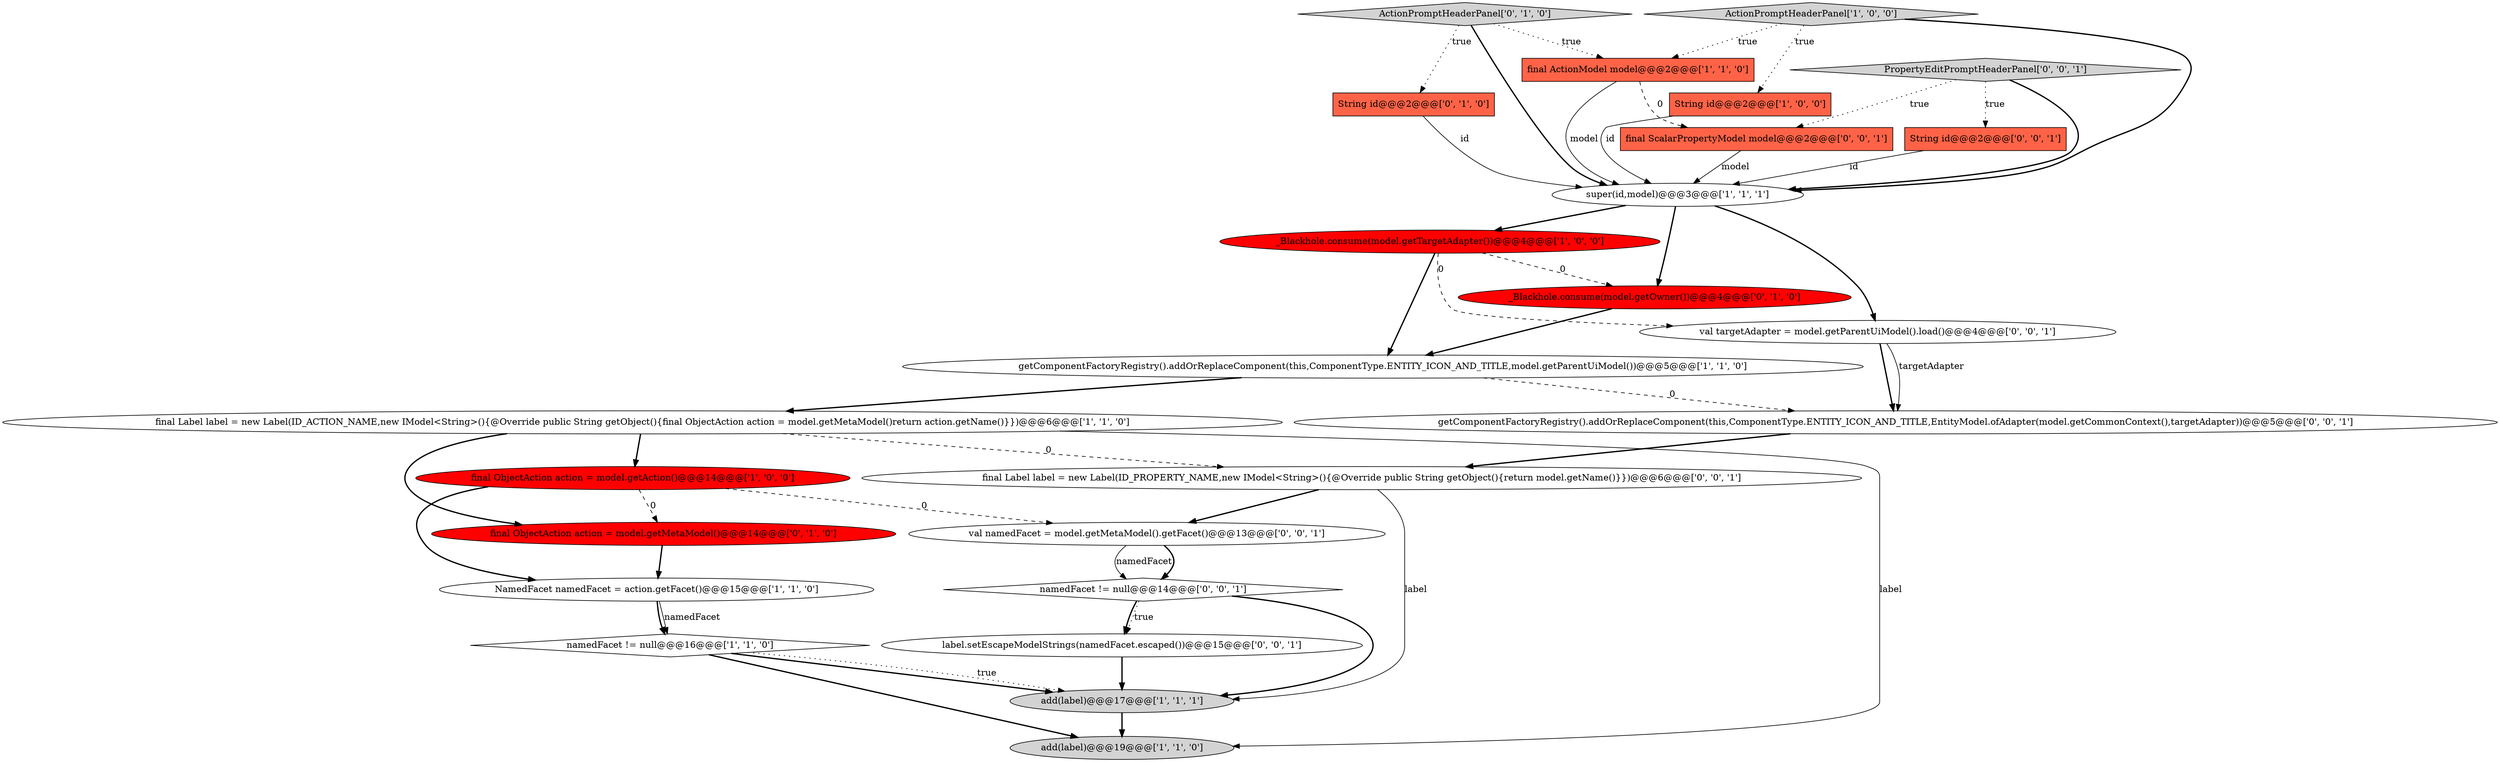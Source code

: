 digraph {
13 [style = filled, label = "ActionPromptHeaderPanel['0', '1', '0']", fillcolor = lightgray, shape = diamond image = "AAA0AAABBB2BBB"];
15 [style = filled, label = "_Blackhole.consume(model.getOwner())@@@4@@@['0', '1', '0']", fillcolor = red, shape = ellipse image = "AAA1AAABBB2BBB"];
1 [style = filled, label = "_Blackhole.consume(model.getTargetAdapter())@@@4@@@['1', '0', '0']", fillcolor = red, shape = ellipse image = "AAA1AAABBB1BBB"];
9 [style = filled, label = "String id@@@2@@@['1', '0', '0']", fillcolor = tomato, shape = box image = "AAA0AAABBB1BBB"];
2 [style = filled, label = "namedFacet != null@@@16@@@['1', '1', '0']", fillcolor = white, shape = diamond image = "AAA0AAABBB1BBB"];
4 [style = filled, label = "NamedFacet namedFacet = action.getFacet()@@@15@@@['1', '1', '0']", fillcolor = white, shape = ellipse image = "AAA0AAABBB1BBB"];
0 [style = filled, label = "super(id,model)@@@3@@@['1', '1', '1']", fillcolor = white, shape = ellipse image = "AAA0AAABBB1BBB"];
16 [style = filled, label = "label.setEscapeModelStrings(namedFacet.escaped())@@@15@@@['0', '0', '1']", fillcolor = white, shape = ellipse image = "AAA0AAABBB3BBB"];
19 [style = filled, label = "final Label label = new Label(ID_PROPERTY_NAME,new IModel<String>(){@Override public String getObject(){return model.getName()}})@@@6@@@['0', '0', '1']", fillcolor = white, shape = ellipse image = "AAA0AAABBB3BBB"];
24 [style = filled, label = "namedFacet != null@@@14@@@['0', '0', '1']", fillcolor = white, shape = diamond image = "AAA0AAABBB3BBB"];
10 [style = filled, label = "ActionPromptHeaderPanel['1', '0', '0']", fillcolor = lightgray, shape = diamond image = "AAA0AAABBB1BBB"];
14 [style = filled, label = "final ObjectAction action = model.getMetaModel()@@@14@@@['0', '1', '0']", fillcolor = red, shape = ellipse image = "AAA1AAABBB2BBB"];
7 [style = filled, label = "final ObjectAction action = model.getAction()@@@14@@@['1', '0', '0']", fillcolor = red, shape = ellipse image = "AAA1AAABBB1BBB"];
5 [style = filled, label = "add(label)@@@19@@@['1', '1', '0']", fillcolor = lightgray, shape = ellipse image = "AAA0AAABBB1BBB"];
8 [style = filled, label = "getComponentFactoryRegistry().addOrReplaceComponent(this,ComponentType.ENTITY_ICON_AND_TITLE,model.getParentUiModel())@@@5@@@['1', '1', '0']", fillcolor = white, shape = ellipse image = "AAA0AAABBB1BBB"];
18 [style = filled, label = "PropertyEditPromptHeaderPanel['0', '0', '1']", fillcolor = lightgray, shape = diamond image = "AAA0AAABBB3BBB"];
12 [style = filled, label = "String id@@@2@@@['0', '1', '0']", fillcolor = tomato, shape = box image = "AAA0AAABBB2BBB"];
22 [style = filled, label = "val targetAdapter = model.getParentUiModel().load()@@@4@@@['0', '0', '1']", fillcolor = white, shape = ellipse image = "AAA0AAABBB3BBB"];
21 [style = filled, label = "getComponentFactoryRegistry().addOrReplaceComponent(this,ComponentType.ENTITY_ICON_AND_TITLE,EntityModel.ofAdapter(model.getCommonContext(),targetAdapter))@@@5@@@['0', '0', '1']", fillcolor = white, shape = ellipse image = "AAA0AAABBB3BBB"];
20 [style = filled, label = "final ScalarPropertyModel model@@@2@@@['0', '0', '1']", fillcolor = tomato, shape = box image = "AAA0AAABBB3BBB"];
17 [style = filled, label = "String id@@@2@@@['0', '0', '1']", fillcolor = tomato, shape = box image = "AAA0AAABBB3BBB"];
6 [style = filled, label = "add(label)@@@17@@@['1', '1', '1']", fillcolor = lightgray, shape = ellipse image = "AAA0AAABBB1BBB"];
23 [style = filled, label = "val namedFacet = model.getMetaModel().getFacet()@@@13@@@['0', '0', '1']", fillcolor = white, shape = ellipse image = "AAA0AAABBB3BBB"];
11 [style = filled, label = "final ActionModel model@@@2@@@['1', '1', '0']", fillcolor = tomato, shape = box image = "AAA0AAABBB1BBB"];
3 [style = filled, label = "final Label label = new Label(ID_ACTION_NAME,new IModel<String>(){@Override public String getObject(){final ObjectAction action = model.getMetaModel()return action.getName()}})@@@6@@@['1', '1', '0']", fillcolor = white, shape = ellipse image = "AAA0AAABBB1BBB"];
23->24 [style = solid, label="namedFacet"];
1->8 [style = bold, label=""];
11->20 [style = dashed, label="0"];
7->23 [style = dashed, label="0"];
21->19 [style = bold, label=""];
13->12 [style = dotted, label="true"];
2->6 [style = bold, label=""];
1->15 [style = dashed, label="0"];
7->14 [style = dashed, label="0"];
16->6 [style = bold, label=""];
3->14 [style = bold, label=""];
8->3 [style = bold, label=""];
4->2 [style = solid, label="namedFacet"];
22->21 [style = bold, label=""];
4->2 [style = bold, label=""];
7->4 [style = bold, label=""];
18->20 [style = dotted, label="true"];
8->21 [style = dashed, label="0"];
22->21 [style = solid, label="targetAdapter"];
10->9 [style = dotted, label="true"];
24->16 [style = dotted, label="true"];
0->15 [style = bold, label=""];
1->22 [style = dashed, label="0"];
3->19 [style = dashed, label="0"];
24->16 [style = bold, label=""];
12->0 [style = solid, label="id"];
6->5 [style = bold, label=""];
23->24 [style = bold, label=""];
20->0 [style = solid, label="model"];
17->0 [style = solid, label="id"];
3->7 [style = bold, label=""];
10->11 [style = dotted, label="true"];
11->0 [style = solid, label="model"];
2->6 [style = dotted, label="true"];
0->1 [style = bold, label=""];
19->23 [style = bold, label=""];
0->22 [style = bold, label=""];
10->0 [style = bold, label=""];
19->6 [style = solid, label="label"];
13->11 [style = dotted, label="true"];
13->0 [style = bold, label=""];
18->17 [style = dotted, label="true"];
3->5 [style = solid, label="label"];
24->6 [style = bold, label=""];
9->0 [style = solid, label="id"];
15->8 [style = bold, label=""];
18->0 [style = bold, label=""];
2->5 [style = bold, label=""];
14->4 [style = bold, label=""];
}
